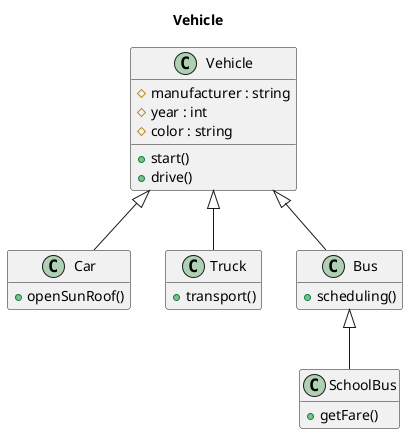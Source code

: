 @startuml Interitance
title Vehicle
class Vehicle{
#manufacturer : string
#year : int
#color : string
+start()
+drive()
}
class Car extends Vehicle{

+openSunRoof()
}

class Truck extends Vehicle{

+transport()
}


class Bus extends Vehicle{

+scheduling()
}

class SchoolBus extends Bus{

+getFare()
}

hide empty members

@enduml